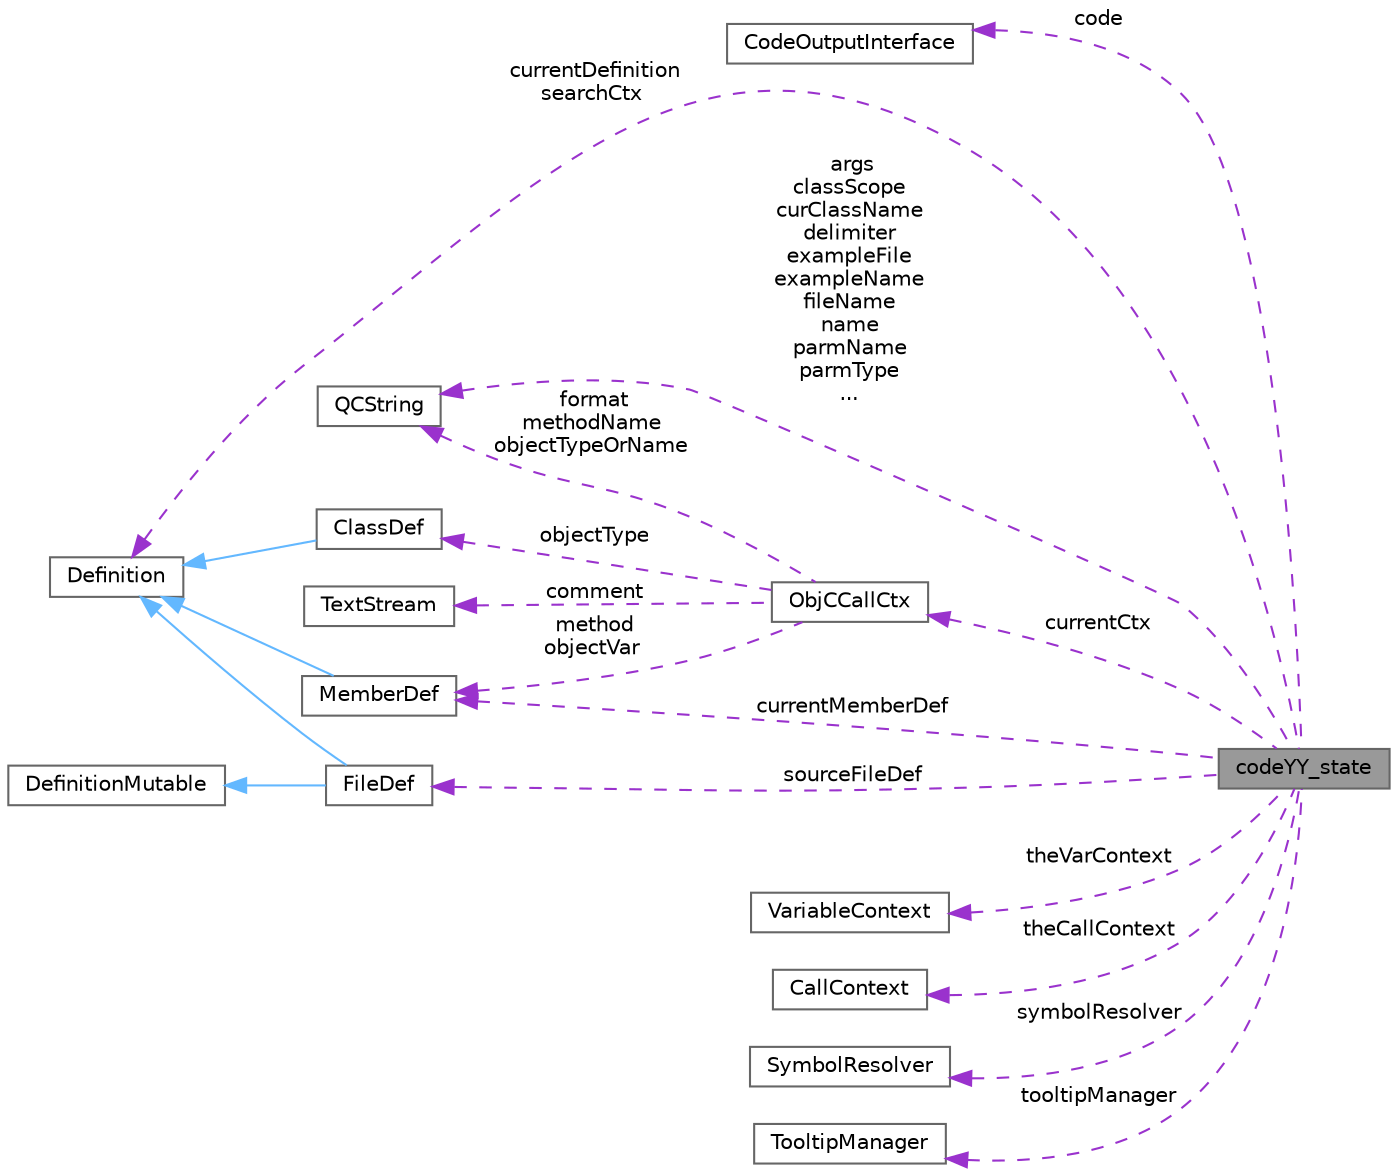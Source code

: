digraph "codeYY_state"
{
 // INTERACTIVE_SVG=YES
 // LATEX_PDF_SIZE
  bgcolor="transparent";
  edge [fontname=Helvetica,fontsize=10,labelfontname=Helvetica,labelfontsize=10];
  node [fontname=Helvetica,fontsize=10,shape=box,height=0.2,width=0.4];
  rankdir="LR";
  Node1 [label="codeYY_state",height=0.2,width=0.4,color="gray40", fillcolor="grey60", style="filled", fontcolor="black",tooltip=" "];
  Node2 -> Node1 [dir="back",color="darkorchid3",style="dashed",label=" code" ];
  Node2 [label="CodeOutputInterface",height=0.2,width=0.4,color="gray40", fillcolor="white", style="filled",URL="$d5/d9c/class_code_output_interface.html",tooltip="Output interface for code parser."];
  Node3 -> Node1 [dir="back",color="darkorchid3",style="dashed",label=" args\nclassScope\ncurClassName\ndelimiter\nexampleFile\nexampleName\nfileName\nname\nparmName\nparmType\n..." ];
  Node3 [label="QCString",height=0.2,width=0.4,color="gray40", fillcolor="white", style="filled",URL="$d9/d45/class_q_c_string.html",tooltip="This is an alternative implementation of QCString."];
  Node4 -> Node1 [dir="back",color="darkorchid3",style="dashed",label=" sourceFileDef" ];
  Node4 [label="FileDef",height=0.2,width=0.4,color="gray40", fillcolor="white", style="filled",URL="$de/db0/class_file_def.html",tooltip="A model of a file symbol."];
  Node5 -> Node4 [dir="back",color="steelblue1",style="solid"];
  Node5 [label="DefinitionMutable",height=0.2,width=0.4,color="gray40", fillcolor="white", style="filled",URL="$d0/d46/class_definition_mutable.html",tooltip=" "];
  Node6 -> Node4 [dir="back",color="steelblue1",style="solid"];
  Node6 [label="Definition",height=0.2,width=0.4,color="gray40", fillcolor="white", style="filled",URL="$d5/dcc/class_definition.html",tooltip="The common base class of all entity definitions found in the sources."];
  Node6 -> Node1 [dir="back",color="darkorchid3",style="dashed",label=" currentDefinition\nsearchCtx" ];
  Node7 -> Node1 [dir="back",color="darkorchid3",style="dashed",label=" currentMemberDef" ];
  Node7 [label="MemberDef",height=0.2,width=0.4,color="gray40", fillcolor="white", style="filled",URL="$da/d09/class_member_def.html",tooltip="A model of a class/file/namespace member symbol."];
  Node6 -> Node7 [dir="back",color="steelblue1",style="solid"];
  Node8 -> Node1 [dir="back",color="darkorchid3",style="dashed",label=" currentCtx" ];
  Node8 [label="ObjCCallCtx",height=0.2,width=0.4,color="gray40", fillcolor="white", style="filled",URL="$d8/d10/struct_obj_c_call_ctx.html",tooltip=" "];
  Node3 -> Node8 [dir="back",color="darkorchid3",style="dashed",label=" format\nmethodName\nobjectTypeOrName" ];
  Node9 -> Node8 [dir="back",color="darkorchid3",style="dashed",label=" comment" ];
  Node9 [label="TextStream",height=0.2,width=0.4,color="gray40", fillcolor="white", style="filled",URL="$d3/d30/class_text_stream.html",tooltip="Text streaming class that buffers data."];
  Node10 -> Node8 [dir="back",color="darkorchid3",style="dashed",label=" objectType" ];
  Node10 [label="ClassDef",height=0.2,width=0.4,color="gray40", fillcolor="white", style="filled",URL="$d1/dcf/class_class_def.html",tooltip="A abstract class representing of a compound symbol."];
  Node6 -> Node10 [dir="back",color="steelblue1",style="solid"];
  Node7 -> Node8 [dir="back",color="darkorchid3",style="dashed",label=" method\nobjectVar" ];
  Node11 -> Node1 [dir="back",color="darkorchid3",style="dashed",label=" theVarContext" ];
  Node11 [label="VariableContext",height=0.2,width=0.4,color="gray40", fillcolor="white", style="filled",URL="$d4/df2/class_variable_context.html",tooltip=" "];
  Node12 -> Node1 [dir="back",color="darkorchid3",style="dashed",label=" theCallContext" ];
  Node12 [label="CallContext",height=0.2,width=0.4,color="gray40", fillcolor="white", style="filled",URL="$de/da0/class_call_context.html",tooltip="Represents the call context."];
  Node13 -> Node1 [dir="back",color="darkorchid3",style="dashed",label=" symbolResolver" ];
  Node13 [label="SymbolResolver",height=0.2,width=0.4,color="gray40", fillcolor="white", style="filled",URL="$da/d0c/class_symbol_resolver.html",tooltip="Helper class to find a class definition or check if A symbol is accessible in a given scope."];
  Node14 -> Node1 [dir="back",color="darkorchid3",style="dashed",label=" tooltipManager" ];
  Node14 [label="TooltipManager",height=0.2,width=0.4,color="gray40", fillcolor="white", style="filled",URL="$d5/dae/class_tooltip_manager.html",tooltip="Class that manages the tooltips for a source file."];
}
